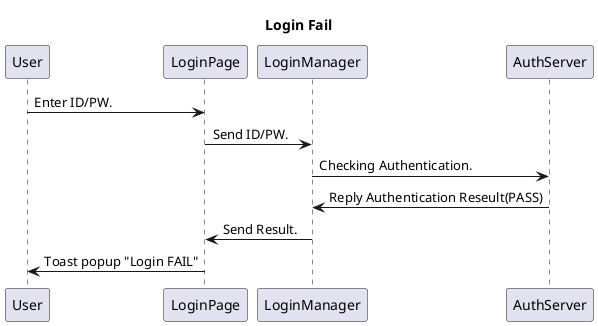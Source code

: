 @startuml
title Login Fail
User  -> LoginPage : Enter ID/PW.
LoginPage -> LoginManager : Send ID/PW.
LoginManager -> AuthServer : Checking Authentication.
AuthServer -> LoginManager : Reply Authentication Reseult(PASS)
LoginManager -> LoginPage : Send Result.
LoginPage -> User : Toast popup "Login FAIL"
@enduml